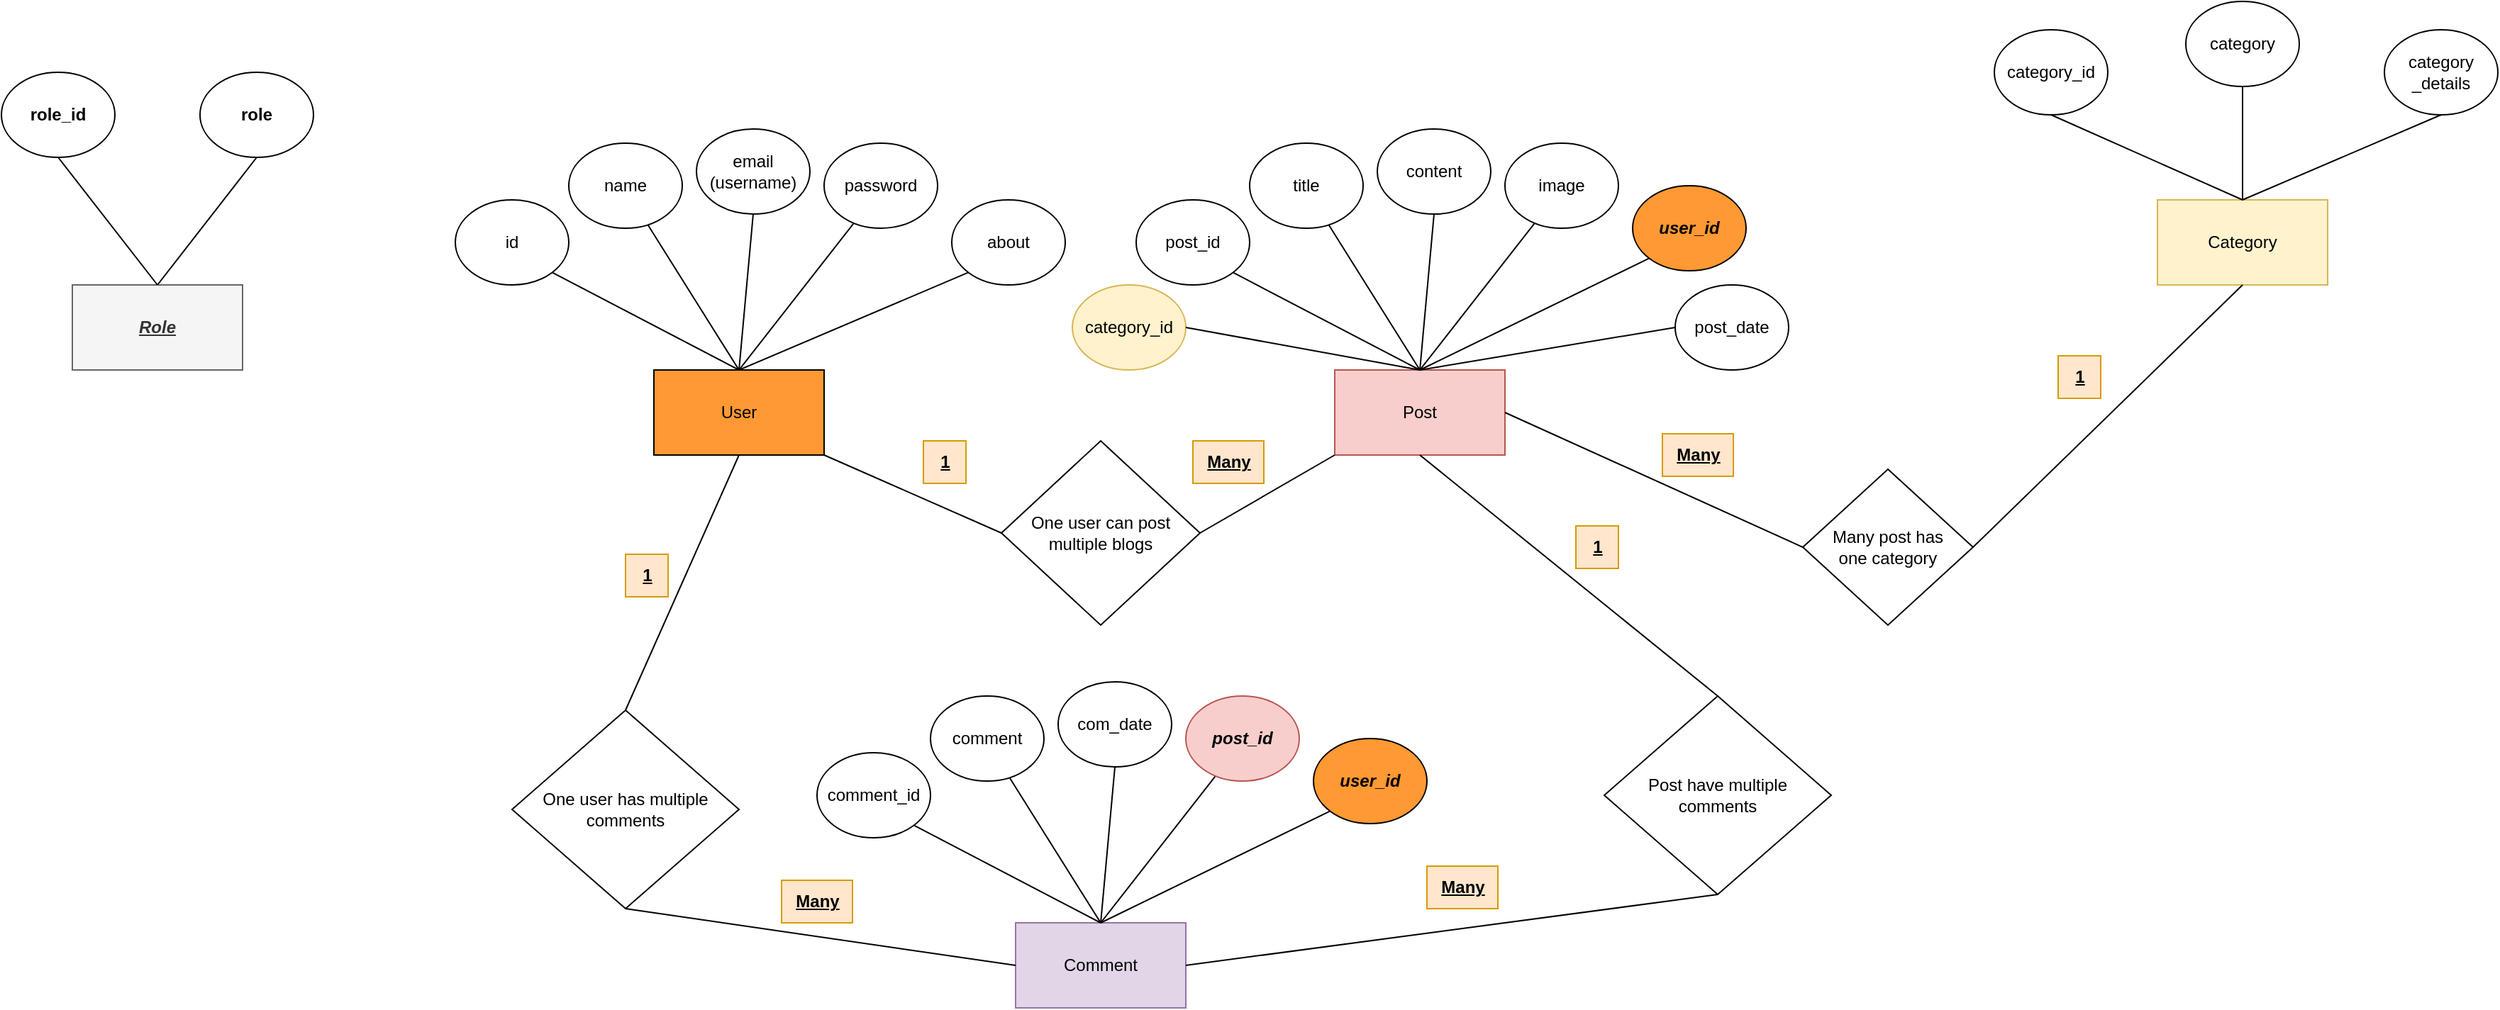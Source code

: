 <mxfile version="21.2.8" type="device">
  <diagram name="Page-1" id="xrARnEC1UrDCfJd4DI6u">
    <mxGraphModel dx="1724" dy="1642" grid="1" gridSize="10" guides="1" tooltips="1" connect="1" arrows="1" fold="1" page="1" pageScale="1" pageWidth="850" pageHeight="1100" math="0" shadow="0">
      <root>
        <mxCell id="0" />
        <mxCell id="1" parent="0" />
        <mxCell id="QsqdkrkGrOaFFzr8gA3t-1" value="User" style="rounded=0;whiteSpace=wrap;html=1;strokeColor=default;fillColor=#FF9933;" parent="1" vertex="1">
          <mxGeometry x="100" y="180" width="120" height="60" as="geometry" />
        </mxCell>
        <mxCell id="QsqdkrkGrOaFFzr8gA3t-2" value="id" style="ellipse;whiteSpace=wrap;html=1;" parent="1" vertex="1">
          <mxGeometry x="-40" y="60" width="80" height="60" as="geometry" />
        </mxCell>
        <mxCell id="QsqdkrkGrOaFFzr8gA3t-3" value="" style="endArrow=none;html=1;rounded=0;entryX=1;entryY=1;entryDx=0;entryDy=0;exitX=0.5;exitY=0;exitDx=0;exitDy=0;" parent="1" source="QsqdkrkGrOaFFzr8gA3t-1" target="QsqdkrkGrOaFFzr8gA3t-2" edge="1">
          <mxGeometry width="50" height="50" relative="1" as="geometry">
            <mxPoint x="30" y="170" as="sourcePoint" />
            <mxPoint x="80" y="120" as="targetPoint" />
          </mxGeometry>
        </mxCell>
        <mxCell id="QsqdkrkGrOaFFzr8gA3t-4" value="" style="endArrow=none;html=1;rounded=0;entryX=0.7;entryY=0.967;entryDx=0;entryDy=0;exitX=0.5;exitY=0;exitDx=0;exitDy=0;entryPerimeter=0;" parent="1" source="QsqdkrkGrOaFFzr8gA3t-1" target="QsqdkrkGrOaFFzr8gA3t-5" edge="1">
          <mxGeometry width="50" height="50" relative="1" as="geometry">
            <mxPoint x="240" y="160" as="sourcePoint" />
            <mxPoint x="160" y="100" as="targetPoint" />
          </mxGeometry>
        </mxCell>
        <mxCell id="QsqdkrkGrOaFFzr8gA3t-5" value="name" style="ellipse;whiteSpace=wrap;html=1;" parent="1" vertex="1">
          <mxGeometry x="40" y="20" width="80" height="60" as="geometry" />
        </mxCell>
        <mxCell id="QsqdkrkGrOaFFzr8gA3t-7" value="email (username)" style="ellipse;whiteSpace=wrap;html=1;" parent="1" vertex="1">
          <mxGeometry x="130" y="10" width="80" height="60" as="geometry" />
        </mxCell>
        <mxCell id="QsqdkrkGrOaFFzr8gA3t-8" value="" style="endArrow=none;html=1;rounded=0;exitX=0.5;exitY=0;exitDx=0;exitDy=0;entryX=0.5;entryY=1;entryDx=0;entryDy=0;" parent="1" source="QsqdkrkGrOaFFzr8gA3t-1" target="QsqdkrkGrOaFFzr8gA3t-7" edge="1">
          <mxGeometry width="50" height="50" relative="1" as="geometry">
            <mxPoint x="160" y="180" as="sourcePoint" />
            <mxPoint x="170" y="80" as="targetPoint" />
          </mxGeometry>
        </mxCell>
        <mxCell id="QsqdkrkGrOaFFzr8gA3t-11" value="" style="endArrow=none;html=1;rounded=0;entryX=0.275;entryY=0.917;entryDx=0;entryDy=0;exitX=0.5;exitY=0;exitDx=0;exitDy=0;entryPerimeter=0;" parent="1" source="QsqdkrkGrOaFFzr8gA3t-1" target="QsqdkrkGrOaFFzr8gA3t-12" edge="1">
          <mxGeometry width="50" height="50" relative="1" as="geometry">
            <mxPoint x="250" y="180" as="sourcePoint" />
            <mxPoint x="340" y="90" as="targetPoint" />
          </mxGeometry>
        </mxCell>
        <mxCell id="QsqdkrkGrOaFFzr8gA3t-12" value="password" style="ellipse;whiteSpace=wrap;html=1;" parent="1" vertex="1">
          <mxGeometry x="220" y="20" width="80" height="60" as="geometry" />
        </mxCell>
        <mxCell id="QsqdkrkGrOaFFzr8gA3t-13" value="about" style="ellipse;whiteSpace=wrap;html=1;" parent="1" vertex="1">
          <mxGeometry x="310" y="60" width="80" height="60" as="geometry" />
        </mxCell>
        <mxCell id="QsqdkrkGrOaFFzr8gA3t-14" value="" style="endArrow=none;html=1;rounded=0;entryX=0;entryY=1;entryDx=0;entryDy=0;exitX=0.5;exitY=0;exitDx=0;exitDy=0;" parent="1" source="QsqdkrkGrOaFFzr8gA3t-1" target="QsqdkrkGrOaFFzr8gA3t-13" edge="1">
          <mxGeometry width="50" height="50" relative="1" as="geometry">
            <mxPoint x="250" y="190" as="sourcePoint" />
            <mxPoint x="430" y="100" as="targetPoint" />
          </mxGeometry>
        </mxCell>
        <mxCell id="QsqdkrkGrOaFFzr8gA3t-15" value="Post" style="rounded=0;whiteSpace=wrap;html=1;fillColor=#f8cecc;strokeColor=#b85450;" parent="1" vertex="1">
          <mxGeometry x="580" y="180" width="120" height="60" as="geometry" />
        </mxCell>
        <mxCell id="QsqdkrkGrOaFFzr8gA3t-16" value="post_id" style="ellipse;whiteSpace=wrap;html=1;" parent="1" vertex="1">
          <mxGeometry x="440" y="60" width="80" height="60" as="geometry" />
        </mxCell>
        <mxCell id="QsqdkrkGrOaFFzr8gA3t-17" value="" style="endArrow=none;html=1;rounded=0;entryX=1;entryY=1;entryDx=0;entryDy=0;exitX=0.5;exitY=0;exitDx=0;exitDy=0;" parent="1" source="QsqdkrkGrOaFFzr8gA3t-15" target="QsqdkrkGrOaFFzr8gA3t-16" edge="1">
          <mxGeometry width="50" height="50" relative="1" as="geometry">
            <mxPoint x="510" y="170" as="sourcePoint" />
            <mxPoint x="560" y="120" as="targetPoint" />
          </mxGeometry>
        </mxCell>
        <mxCell id="QsqdkrkGrOaFFzr8gA3t-18" value="" style="endArrow=none;html=1;rounded=0;entryX=0.7;entryY=0.967;entryDx=0;entryDy=0;exitX=0.5;exitY=0;exitDx=0;exitDy=0;entryPerimeter=0;" parent="1" source="QsqdkrkGrOaFFzr8gA3t-15" target="QsqdkrkGrOaFFzr8gA3t-19" edge="1">
          <mxGeometry width="50" height="50" relative="1" as="geometry">
            <mxPoint x="720" y="160" as="sourcePoint" />
            <mxPoint x="640" y="100" as="targetPoint" />
          </mxGeometry>
        </mxCell>
        <mxCell id="QsqdkrkGrOaFFzr8gA3t-19" value="title" style="ellipse;whiteSpace=wrap;html=1;" parent="1" vertex="1">
          <mxGeometry x="520" y="20" width="80" height="60" as="geometry" />
        </mxCell>
        <mxCell id="QsqdkrkGrOaFFzr8gA3t-20" value="content" style="ellipse;whiteSpace=wrap;html=1;" parent="1" vertex="1">
          <mxGeometry x="610" y="10" width="80" height="60" as="geometry" />
        </mxCell>
        <mxCell id="QsqdkrkGrOaFFzr8gA3t-21" value="" style="endArrow=none;html=1;rounded=0;exitX=0.5;exitY=0;exitDx=0;exitDy=0;entryX=0.5;entryY=1;entryDx=0;entryDy=0;" parent="1" source="QsqdkrkGrOaFFzr8gA3t-15" target="QsqdkrkGrOaFFzr8gA3t-20" edge="1">
          <mxGeometry width="50" height="50" relative="1" as="geometry">
            <mxPoint x="640" y="180" as="sourcePoint" />
            <mxPoint x="650" y="80" as="targetPoint" />
          </mxGeometry>
        </mxCell>
        <mxCell id="QsqdkrkGrOaFFzr8gA3t-22" value="" style="endArrow=none;html=1;rounded=0;entryX=0.275;entryY=0.917;entryDx=0;entryDy=0;exitX=0.5;exitY=0;exitDx=0;exitDy=0;entryPerimeter=0;" parent="1" source="QsqdkrkGrOaFFzr8gA3t-15" target="QsqdkrkGrOaFFzr8gA3t-23" edge="1">
          <mxGeometry width="50" height="50" relative="1" as="geometry">
            <mxPoint x="730" y="180" as="sourcePoint" />
            <mxPoint x="820" y="90" as="targetPoint" />
          </mxGeometry>
        </mxCell>
        <mxCell id="QsqdkrkGrOaFFzr8gA3t-23" value="image" style="ellipse;whiteSpace=wrap;html=1;" parent="1" vertex="1">
          <mxGeometry x="700" y="20" width="80" height="60" as="geometry" />
        </mxCell>
        <mxCell id="QsqdkrkGrOaFFzr8gA3t-24" value="&lt;b&gt;&lt;i&gt;user_id&lt;/i&gt;&lt;/b&gt;" style="ellipse;whiteSpace=wrap;html=1;fillColor=#FF9933;" parent="1" vertex="1">
          <mxGeometry x="790" y="50" width="80" height="60" as="geometry" />
        </mxCell>
        <mxCell id="QsqdkrkGrOaFFzr8gA3t-25" value="" style="endArrow=none;html=1;rounded=0;entryX=0;entryY=1;entryDx=0;entryDy=0;exitX=0.5;exitY=0;exitDx=0;exitDy=0;" parent="1" source="QsqdkrkGrOaFFzr8gA3t-15" target="QsqdkrkGrOaFFzr8gA3t-24" edge="1">
          <mxGeometry width="50" height="50" relative="1" as="geometry">
            <mxPoint x="730" y="190" as="sourcePoint" />
            <mxPoint x="910" y="100" as="targetPoint" />
          </mxGeometry>
        </mxCell>
        <mxCell id="QsqdkrkGrOaFFzr8gA3t-26" value="One user can post multiple blogs" style="rhombus;whiteSpace=wrap;html=1;" parent="1" vertex="1">
          <mxGeometry x="345" y="230" width="140" height="130" as="geometry" />
        </mxCell>
        <mxCell id="QsqdkrkGrOaFFzr8gA3t-27" value="" style="endArrow=none;html=1;rounded=0;entryX=1;entryY=1;entryDx=0;entryDy=0;exitX=0;exitY=0.5;exitDx=0;exitDy=0;" parent="1" source="QsqdkrkGrOaFFzr8gA3t-26" target="QsqdkrkGrOaFFzr8gA3t-1" edge="1">
          <mxGeometry width="50" height="50" relative="1" as="geometry">
            <mxPoint x="280" y="280" as="sourcePoint" />
            <mxPoint x="330" y="230" as="targetPoint" />
          </mxGeometry>
        </mxCell>
        <mxCell id="QsqdkrkGrOaFFzr8gA3t-28" value="" style="endArrow=none;html=1;rounded=0;entryX=0;entryY=1;entryDx=0;entryDy=0;exitX=1;exitY=0.5;exitDx=0;exitDy=0;" parent="1" source="QsqdkrkGrOaFFzr8gA3t-26" target="QsqdkrkGrOaFFzr8gA3t-15" edge="1">
          <mxGeometry width="50" height="50" relative="1" as="geometry">
            <mxPoint x="480" y="310" as="sourcePoint" />
            <mxPoint x="530" y="260" as="targetPoint" />
          </mxGeometry>
        </mxCell>
        <mxCell id="QsqdkrkGrOaFFzr8gA3t-29" value="&lt;b&gt;&lt;u&gt;1&lt;/u&gt;&lt;/b&gt;" style="text;html=1;align=center;verticalAlign=middle;resizable=0;points=[];autosize=1;strokeColor=#d79b00;fillColor=#ffe6cc;" parent="1" vertex="1">
          <mxGeometry x="290" y="230" width="30" height="30" as="geometry" />
        </mxCell>
        <mxCell id="QsqdkrkGrOaFFzr8gA3t-30" value="&lt;b&gt;&lt;u&gt;Many&lt;/u&gt;&lt;/b&gt;" style="text;html=1;align=center;verticalAlign=middle;resizable=0;points=[];autosize=1;strokeColor=#d79b00;fillColor=#ffe6cc;" parent="1" vertex="1">
          <mxGeometry x="480" y="230" width="50" height="30" as="geometry" />
        </mxCell>
        <mxCell id="QsqdkrkGrOaFFzr8gA3t-31" value="post_date" style="ellipse;whiteSpace=wrap;html=1;" parent="1" vertex="1">
          <mxGeometry x="820" y="120" width="80" height="60" as="geometry" />
        </mxCell>
        <mxCell id="QsqdkrkGrOaFFzr8gA3t-32" value="" style="endArrow=none;html=1;rounded=0;entryX=0;entryY=0.5;entryDx=0;entryDy=0;exitX=0.5;exitY=0;exitDx=0;exitDy=0;" parent="1" source="QsqdkrkGrOaFFzr8gA3t-15" target="QsqdkrkGrOaFFzr8gA3t-31" edge="1">
          <mxGeometry width="50" height="50" relative="1" as="geometry">
            <mxPoint x="760" y="280" as="sourcePoint" />
            <mxPoint x="940" y="190" as="targetPoint" />
          </mxGeometry>
        </mxCell>
        <mxCell id="QsqdkrkGrOaFFzr8gA3t-33" value="Comment" style="rounded=0;whiteSpace=wrap;html=1;fillColor=#e1d5e7;strokeColor=#9673a6;" parent="1" vertex="1">
          <mxGeometry x="355" y="570" width="120" height="60" as="geometry" />
        </mxCell>
        <mxCell id="QsqdkrkGrOaFFzr8gA3t-34" value="" style="endArrow=none;html=1;rounded=0;entryX=1;entryY=1;entryDx=0;entryDy=0;exitX=0.5;exitY=0;exitDx=0;exitDy=0;" parent="1" source="QsqdkrkGrOaFFzr8gA3t-33" target="QsqdkrkGrOaFFzr8gA3t-46" edge="1">
          <mxGeometry width="50" height="50" relative="1" as="geometry">
            <mxPoint x="285" y="560" as="sourcePoint" />
            <mxPoint x="335" y="510" as="targetPoint" />
          </mxGeometry>
        </mxCell>
        <mxCell id="QsqdkrkGrOaFFzr8gA3t-35" value="" style="endArrow=none;html=1;rounded=0;entryX=0.7;entryY=0.967;entryDx=0;entryDy=0;exitX=0.5;exitY=0;exitDx=0;exitDy=0;entryPerimeter=0;" parent="1" source="QsqdkrkGrOaFFzr8gA3t-33" target="QsqdkrkGrOaFFzr8gA3t-36" edge="1">
          <mxGeometry width="50" height="50" relative="1" as="geometry">
            <mxPoint x="495" y="550" as="sourcePoint" />
            <mxPoint x="415" y="490" as="targetPoint" />
          </mxGeometry>
        </mxCell>
        <mxCell id="QsqdkrkGrOaFFzr8gA3t-36" value="comment" style="ellipse;whiteSpace=wrap;html=1;" parent="1" vertex="1">
          <mxGeometry x="295" y="410" width="80" height="60" as="geometry" />
        </mxCell>
        <mxCell id="QsqdkrkGrOaFFzr8gA3t-37" value="com_date" style="ellipse;whiteSpace=wrap;html=1;" parent="1" vertex="1">
          <mxGeometry x="385" y="400" width="80" height="60" as="geometry" />
        </mxCell>
        <mxCell id="QsqdkrkGrOaFFzr8gA3t-38" value="" style="endArrow=none;html=1;rounded=0;exitX=0.5;exitY=0;exitDx=0;exitDy=0;entryX=0.5;entryY=1;entryDx=0;entryDy=0;" parent="1" source="QsqdkrkGrOaFFzr8gA3t-33" target="QsqdkrkGrOaFFzr8gA3t-37" edge="1">
          <mxGeometry width="50" height="50" relative="1" as="geometry">
            <mxPoint x="415" y="570" as="sourcePoint" />
            <mxPoint x="425" y="470" as="targetPoint" />
          </mxGeometry>
        </mxCell>
        <mxCell id="QsqdkrkGrOaFFzr8gA3t-39" value="" style="endArrow=none;html=1;rounded=0;entryX=0.275;entryY=0.917;entryDx=0;entryDy=0;exitX=0.5;exitY=0;exitDx=0;exitDy=0;entryPerimeter=0;" parent="1" source="QsqdkrkGrOaFFzr8gA3t-33" target="QsqdkrkGrOaFFzr8gA3t-40" edge="1">
          <mxGeometry width="50" height="50" relative="1" as="geometry">
            <mxPoint x="505" y="570" as="sourcePoint" />
            <mxPoint x="595" y="480" as="targetPoint" />
          </mxGeometry>
        </mxCell>
        <mxCell id="QsqdkrkGrOaFFzr8gA3t-40" value="&lt;b&gt;&lt;i&gt;post_id&lt;/i&gt;&lt;/b&gt;" style="ellipse;whiteSpace=wrap;html=1;fillColor=#f8cecc;strokeColor=#b85450;" parent="1" vertex="1">
          <mxGeometry x="475" y="410" width="80" height="60" as="geometry" />
        </mxCell>
        <mxCell id="QsqdkrkGrOaFFzr8gA3t-41" value="&lt;b&gt;&lt;i&gt;user_id&lt;/i&gt;&lt;/b&gt;" style="ellipse;whiteSpace=wrap;html=1;fillColor=#FF9933;" parent="1" vertex="1">
          <mxGeometry x="565" y="440" width="80" height="60" as="geometry" />
        </mxCell>
        <mxCell id="QsqdkrkGrOaFFzr8gA3t-42" value="" style="endArrow=none;html=1;rounded=0;entryX=0;entryY=1;entryDx=0;entryDy=0;exitX=0.5;exitY=0;exitDx=0;exitDy=0;" parent="1" source="QsqdkrkGrOaFFzr8gA3t-33" target="QsqdkrkGrOaFFzr8gA3t-41" edge="1">
          <mxGeometry width="50" height="50" relative="1" as="geometry">
            <mxPoint x="505" y="580" as="sourcePoint" />
            <mxPoint x="685" y="490" as="targetPoint" />
          </mxGeometry>
        </mxCell>
        <mxCell id="QsqdkrkGrOaFFzr8gA3t-46" value="comment_id" style="ellipse;whiteSpace=wrap;html=1;" parent="1" vertex="1">
          <mxGeometry x="215" y="450" width="80" height="60" as="geometry" />
        </mxCell>
        <mxCell id="QsqdkrkGrOaFFzr8gA3t-47" value="One user has multiple comments" style="rhombus;whiteSpace=wrap;html=1;" parent="1" vertex="1">
          <mxGeometry y="420" width="160" height="140" as="geometry" />
        </mxCell>
        <mxCell id="QsqdkrkGrOaFFzr8gA3t-48" value="" style="endArrow=none;html=1;rounded=0;entryX=0.5;entryY=1;entryDx=0;entryDy=0;exitX=0.5;exitY=0;exitDx=0;exitDy=0;" parent="1" source="QsqdkrkGrOaFFzr8gA3t-47" target="QsqdkrkGrOaFFzr8gA3t-1" edge="1">
          <mxGeometry width="50" height="50" relative="1" as="geometry">
            <mxPoint x="-135" y="350" as="sourcePoint" />
            <mxPoint x="-125" y="300" as="targetPoint" />
          </mxGeometry>
        </mxCell>
        <mxCell id="QsqdkrkGrOaFFzr8gA3t-49" value="" style="endArrow=none;html=1;rounded=0;entryX=0;entryY=0.5;entryDx=0;entryDy=0;exitX=0.5;exitY=1;exitDx=0;exitDy=0;" parent="1" source="QsqdkrkGrOaFFzr8gA3t-47" target="QsqdkrkGrOaFFzr8gA3t-33" edge="1">
          <mxGeometry width="50" height="50" relative="1" as="geometry">
            <mxPoint x="535" y="750" as="sourcePoint" />
            <mxPoint x="305" y="480" as="targetPoint" />
          </mxGeometry>
        </mxCell>
        <mxCell id="QsqdkrkGrOaFFzr8gA3t-50" value="" style="endArrow=none;html=1;rounded=0;entryX=1;entryY=0.5;entryDx=0;entryDy=0;exitX=0.5;exitY=1;exitDx=0;exitDy=0;" parent="1" source="QsqdkrkGrOaFFzr8gA3t-51" target="QsqdkrkGrOaFFzr8gA3t-33" edge="1">
          <mxGeometry width="50" height="50" relative="1" as="geometry">
            <mxPoint x="1335" y="710" as="sourcePoint" />
            <mxPoint x="1155" y="560" as="targetPoint" />
          </mxGeometry>
        </mxCell>
        <mxCell id="QsqdkrkGrOaFFzr8gA3t-51" value="Post have multiple &lt;br&gt;comments" style="rhombus;whiteSpace=wrap;html=1;" parent="1" vertex="1">
          <mxGeometry x="770" y="410" width="160" height="140" as="geometry" />
        </mxCell>
        <mxCell id="QsqdkrkGrOaFFzr8gA3t-52" value="" style="endArrow=none;html=1;rounded=0;entryX=0.5;entryY=1;entryDx=0;entryDy=0;exitX=0.5;exitY=0;exitDx=0;exitDy=0;" parent="1" source="QsqdkrkGrOaFFzr8gA3t-51" target="QsqdkrkGrOaFFzr8gA3t-15" edge="1">
          <mxGeometry width="50" height="50" relative="1" as="geometry">
            <mxPoint x="665" y="310" as="sourcePoint" />
            <mxPoint x="960" y="200" as="targetPoint" />
          </mxGeometry>
        </mxCell>
        <mxCell id="QsqdkrkGrOaFFzr8gA3t-53" value="&lt;b&gt;&lt;u&gt;1&lt;/u&gt;&lt;/b&gt;" style="text;html=1;align=center;verticalAlign=middle;resizable=0;points=[];autosize=1;strokeColor=#d79b00;fillColor=#ffe6cc;" parent="1" vertex="1">
          <mxGeometry x="80" y="310" width="30" height="30" as="geometry" />
        </mxCell>
        <mxCell id="QsqdkrkGrOaFFzr8gA3t-54" value="&lt;b&gt;&lt;u&gt;Many&lt;/u&gt;&lt;/b&gt;" style="text;html=1;align=center;verticalAlign=middle;resizable=0;points=[];autosize=1;strokeColor=#d79b00;fillColor=#ffe6cc;" parent="1" vertex="1">
          <mxGeometry x="190" y="540" width="50" height="30" as="geometry" />
        </mxCell>
        <mxCell id="QsqdkrkGrOaFFzr8gA3t-55" value="&lt;b&gt;&lt;u&gt;1&lt;/u&gt;&lt;/b&gt;" style="text;html=1;align=center;verticalAlign=middle;resizable=0;points=[];autosize=1;strokeColor=#d79b00;fillColor=#ffe6cc;" parent="1" vertex="1">
          <mxGeometry x="750" y="290" width="30" height="30" as="geometry" />
        </mxCell>
        <mxCell id="QsqdkrkGrOaFFzr8gA3t-56" value="&lt;b&gt;&lt;u&gt;Many&lt;/u&gt;&lt;/b&gt;" style="text;html=1;align=center;verticalAlign=middle;resizable=0;points=[];autosize=1;strokeColor=#d79b00;fillColor=#ffe6cc;" parent="1" vertex="1">
          <mxGeometry x="645" y="530" width="50" height="30" as="geometry" />
        </mxCell>
        <mxCell id="QsqdkrkGrOaFFzr8gA3t-57" value="Category" style="rounded=0;whiteSpace=wrap;html=1;fillColor=#fff2cc;strokeColor=#d6b656;" parent="1" vertex="1">
          <mxGeometry x="1160" y="60" width="120" height="60" as="geometry" />
        </mxCell>
        <mxCell id="QsqdkrkGrOaFFzr8gA3t-59" value="category" style="ellipse;whiteSpace=wrap;html=1;" parent="1" vertex="1">
          <mxGeometry x="1180" y="-80" width="80" height="60" as="geometry" />
        </mxCell>
        <mxCell id="QsqdkrkGrOaFFzr8gA3t-60" value="" style="endArrow=none;html=1;rounded=0;entryX=0.5;entryY=1;entryDx=0;entryDy=0;exitX=0.5;exitY=0;exitDx=0;exitDy=0;" parent="1" source="QsqdkrkGrOaFFzr8gA3t-57" target="QsqdkrkGrOaFFzr8gA3t-59" edge="1">
          <mxGeometry width="50" height="50" relative="1" as="geometry">
            <mxPoint x="1240" y="60" as="sourcePoint" />
            <mxPoint x="1420" y="-30" as="targetPoint" />
          </mxGeometry>
        </mxCell>
        <mxCell id="QsqdkrkGrOaFFzr8gA3t-61" value="" style="endArrow=none;html=1;rounded=0;entryX=0.5;entryY=1;entryDx=0;entryDy=0;exitX=0.5;exitY=0;exitDx=0;exitDy=0;" parent="1" source="QsqdkrkGrOaFFzr8gA3t-57" target="QsqdkrkGrOaFFzr8gA3t-62" edge="1">
          <mxGeometry width="50" height="50" relative="1" as="geometry">
            <mxPoint x="1165" y="80" as="sourcePoint" />
            <mxPoint x="1235" y="-10" as="targetPoint" />
          </mxGeometry>
        </mxCell>
        <mxCell id="QsqdkrkGrOaFFzr8gA3t-62" value="category_id" style="ellipse;whiteSpace=wrap;html=1;" parent="1" vertex="1">
          <mxGeometry x="1045" y="-60" width="80" height="60" as="geometry" />
        </mxCell>
        <mxCell id="QsqdkrkGrOaFFzr8gA3t-63" value="Many post has&lt;br&gt;one category" style="rhombus;whiteSpace=wrap;html=1;" parent="1" vertex="1">
          <mxGeometry x="910" y="250" width="120" height="110" as="geometry" />
        </mxCell>
        <mxCell id="QsqdkrkGrOaFFzr8gA3t-64" value="" style="endArrow=none;html=1;rounded=0;entryX=0;entryY=0.5;entryDx=0;entryDy=0;exitX=1;exitY=0.5;exitDx=0;exitDy=0;" parent="1" source="QsqdkrkGrOaFFzr8gA3t-15" target="QsqdkrkGrOaFFzr8gA3t-63" edge="1">
          <mxGeometry width="50" height="50" relative="1" as="geometry">
            <mxPoint x="840" y="260" as="sourcePoint" />
            <mxPoint x="890" y="210" as="targetPoint" />
          </mxGeometry>
        </mxCell>
        <mxCell id="QsqdkrkGrOaFFzr8gA3t-65" value="" style="endArrow=none;html=1;rounded=0;exitX=1;exitY=0.5;exitDx=0;exitDy=0;entryX=0.5;entryY=1;entryDx=0;entryDy=0;" parent="1" source="QsqdkrkGrOaFFzr8gA3t-63" target="QsqdkrkGrOaFFzr8gA3t-57" edge="1">
          <mxGeometry width="50" height="50" relative="1" as="geometry">
            <mxPoint x="1040" y="220" as="sourcePoint" />
            <mxPoint x="1090" y="170" as="targetPoint" />
          </mxGeometry>
        </mxCell>
        <mxCell id="QsqdkrkGrOaFFzr8gA3t-67" value="&lt;b&gt;&lt;u&gt;1&lt;/u&gt;&lt;/b&gt;" style="text;html=1;align=center;verticalAlign=middle;resizable=0;points=[];autosize=1;strokeColor=#d79b00;fillColor=#ffe6cc;" parent="1" vertex="1">
          <mxGeometry x="1090" y="170" width="30" height="30" as="geometry" />
        </mxCell>
        <mxCell id="QsqdkrkGrOaFFzr8gA3t-68" value="&lt;b&gt;&lt;u&gt;Many&lt;/u&gt;&lt;/b&gt;" style="text;html=1;align=center;verticalAlign=middle;resizable=0;points=[];autosize=1;strokeColor=#d79b00;fillColor=#ffe6cc;" parent="1" vertex="1">
          <mxGeometry x="811" y="225" width="50" height="30" as="geometry" />
        </mxCell>
        <mxCell id="QsqdkrkGrOaFFzr8gA3t-69" value="category_id" style="ellipse;whiteSpace=wrap;html=1;fillColor=#fff2cc;strokeColor=#d6b656;" parent="1" vertex="1">
          <mxGeometry x="395" y="120" width="80" height="60" as="geometry" />
        </mxCell>
        <mxCell id="QsqdkrkGrOaFFzr8gA3t-70" value="" style="endArrow=none;html=1;rounded=0;entryX=1;entryY=0.5;entryDx=0;entryDy=0;" parent="1" target="QsqdkrkGrOaFFzr8gA3t-69" edge="1">
          <mxGeometry width="50" height="50" relative="1" as="geometry">
            <mxPoint x="640" y="180" as="sourcePoint" />
            <mxPoint x="515" y="180" as="targetPoint" />
          </mxGeometry>
        </mxCell>
        <mxCell id="QsqdkrkGrOaFFzr8gA3t-72" value="&lt;b&gt;&lt;i&gt;&lt;u&gt;Role&lt;/u&gt;&lt;/i&gt;&lt;/b&gt;" style="rounded=0;whiteSpace=wrap;html=1;fillColor=#f5f5f5;fontColor=#333333;strokeColor=#666666;" parent="1" vertex="1">
          <mxGeometry x="-310" y="120" width="120" height="60" as="geometry" />
        </mxCell>
        <mxCell id="QsqdkrkGrOaFFzr8gA3t-73" value="&lt;b&gt;role_id&lt;/b&gt;" style="ellipse;whiteSpace=wrap;html=1;" parent="1" vertex="1">
          <mxGeometry x="-360" y="-30" width="80" height="60" as="geometry" />
        </mxCell>
        <mxCell id="QsqdkrkGrOaFFzr8gA3t-74" value="" style="endArrow=none;html=1;rounded=0;entryX=0.5;entryY=1;entryDx=0;entryDy=0;" parent="1" target="QsqdkrkGrOaFFzr8gA3t-73" edge="1">
          <mxGeometry width="50" height="50" relative="1" as="geometry">
            <mxPoint x="-250" y="120" as="sourcePoint" />
            <mxPoint x="-250" y="30" as="targetPoint" />
          </mxGeometry>
        </mxCell>
        <mxCell id="QsqdkrkGrOaFFzr8gA3t-75" value="&lt;b&gt;role&lt;/b&gt;" style="ellipse;whiteSpace=wrap;html=1;" parent="1" vertex="1">
          <mxGeometry x="-220" y="-30" width="80" height="60" as="geometry" />
        </mxCell>
        <mxCell id="QsqdkrkGrOaFFzr8gA3t-76" value="" style="endArrow=none;html=1;rounded=0;entryX=0.5;entryY=1;entryDx=0;entryDy=0;exitX=0.5;exitY=0;exitDx=0;exitDy=0;" parent="1" source="QsqdkrkGrOaFFzr8gA3t-72" target="QsqdkrkGrOaFFzr8gA3t-75" edge="1">
          <mxGeometry width="50" height="50" relative="1" as="geometry">
            <mxPoint x="-170" y="90" as="sourcePoint" />
            <mxPoint x="-170" y="10" as="targetPoint" />
          </mxGeometry>
        </mxCell>
        <mxCell id="4b_23T3_2FnC0qVjEb6o-1" value="&lt;font style=&quot;font-size: 12px;&quot;&gt;category&lt;br&gt;_details&lt;/font&gt;" style="ellipse;whiteSpace=wrap;html=1;" parent="1" vertex="1">
          <mxGeometry x="1320" y="-60" width="80" height="60" as="geometry" />
        </mxCell>
        <mxCell id="4b_23T3_2FnC0qVjEb6o-2" value="" style="endArrow=none;html=1;rounded=0;entryX=0.5;entryY=1;entryDx=0;entryDy=0;exitX=0.5;exitY=0;exitDx=0;exitDy=0;" parent="1" source="QsqdkrkGrOaFFzr8gA3t-57" target="4b_23T3_2FnC0qVjEb6o-1" edge="1">
          <mxGeometry width="50" height="50" relative="1" as="geometry">
            <mxPoint x="1320" y="80" as="sourcePoint" />
            <mxPoint x="1520" y="-10" as="targetPoint" />
          </mxGeometry>
        </mxCell>
      </root>
    </mxGraphModel>
  </diagram>
</mxfile>
